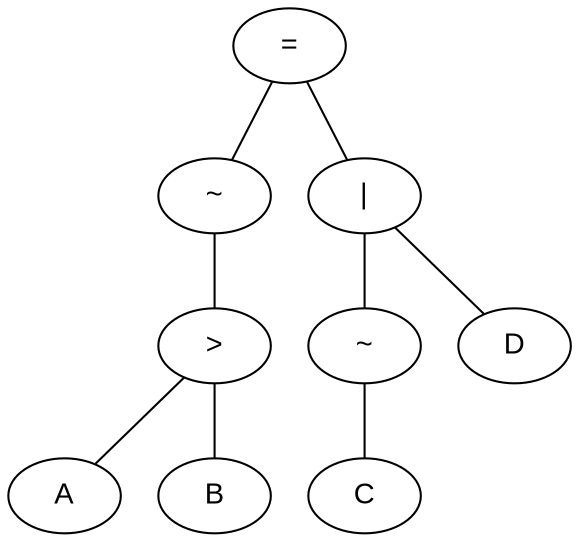 graph logic {
node [ fontname = "Arial" ]
node1 [ label = " = " ]
node1 -- node2
node1 -- node6
node2 [ label = " ~ " ]
node2 -- node3
node3 [ label = " > " ]
node3 -- node4
node3 -- node5
node4 [ label = " A " ]
node5 [ label = " B " ]
node6 [ label = " | " ]
node6 -- node7
node6 -- node9
node7 [ label = " ~ " ]
node7 -- node8
node8 [ label = " C " ]
node9 [ label = " D " ]
}
